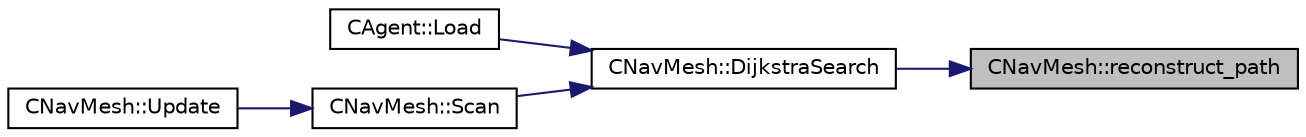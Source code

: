 digraph "CNavMesh::reconstruct_path"
{
 // LATEX_PDF_SIZE
  edge [fontname="Helvetica",fontsize="10",labelfontname="Helvetica",labelfontsize="10"];
  node [fontname="Helvetica",fontsize="10",shape=record];
  rankdir="RL";
  Node47 [label="CNavMesh::reconstruct_path",height=0.2,width=0.4,color="black", fillcolor="grey75", style="filled", fontcolor="black",tooltip="Reconstructs the calculated path."];
  Node47 -> Node48 [dir="back",color="midnightblue",fontsize="10",style="solid",fontname="Helvetica"];
  Node48 [label="CNavMesh::DijkstraSearch",height=0.2,width=0.4,color="black", fillcolor="white", style="filled",URL="$class_c_nav_mesh.html#a5bde3111b8138c7900b3a8d992acec5f",tooltip="Runs a Dijkstra Search, note: we dont need to pass the graph."];
  Node48 -> Node49 [dir="back",color="midnightblue",fontsize="10",style="solid",fontname="Helvetica"];
  Node49 [label="CAgent::Load",height=0.2,width=0.4,color="black", fillcolor="white", style="filled",URL="$class_c_agent.html#a744b88d9b408c11bb3406acb6717ddb0",tooltip="loads the component from saved state"];
  Node48 -> Node50 [dir="back",color="midnightblue",fontsize="10",style="solid",fontname="Helvetica"];
  Node50 [label="CNavMesh::Scan",height=0.2,width=0.4,color="black", fillcolor="white", style="filled",URL="$class_c_nav_mesh.html#a0ed54842a6deeb8a794d2b04589a4538",tooltip="runs a dijkstra scan from the first node to the node on the current index"];
  Node50 -> Node51 [dir="back",color="midnightblue",fontsize="10",style="solid",fontname="Helvetica"];
  Node51 [label="CNavMesh::Update",height=0.2,width=0.4,color="black", fillcolor="white", style="filled",URL="$class_c_nav_mesh.html#aede46934d651b383963f52edb090df0f",tooltip="Updates ongoing behaviour each frame."];
}
